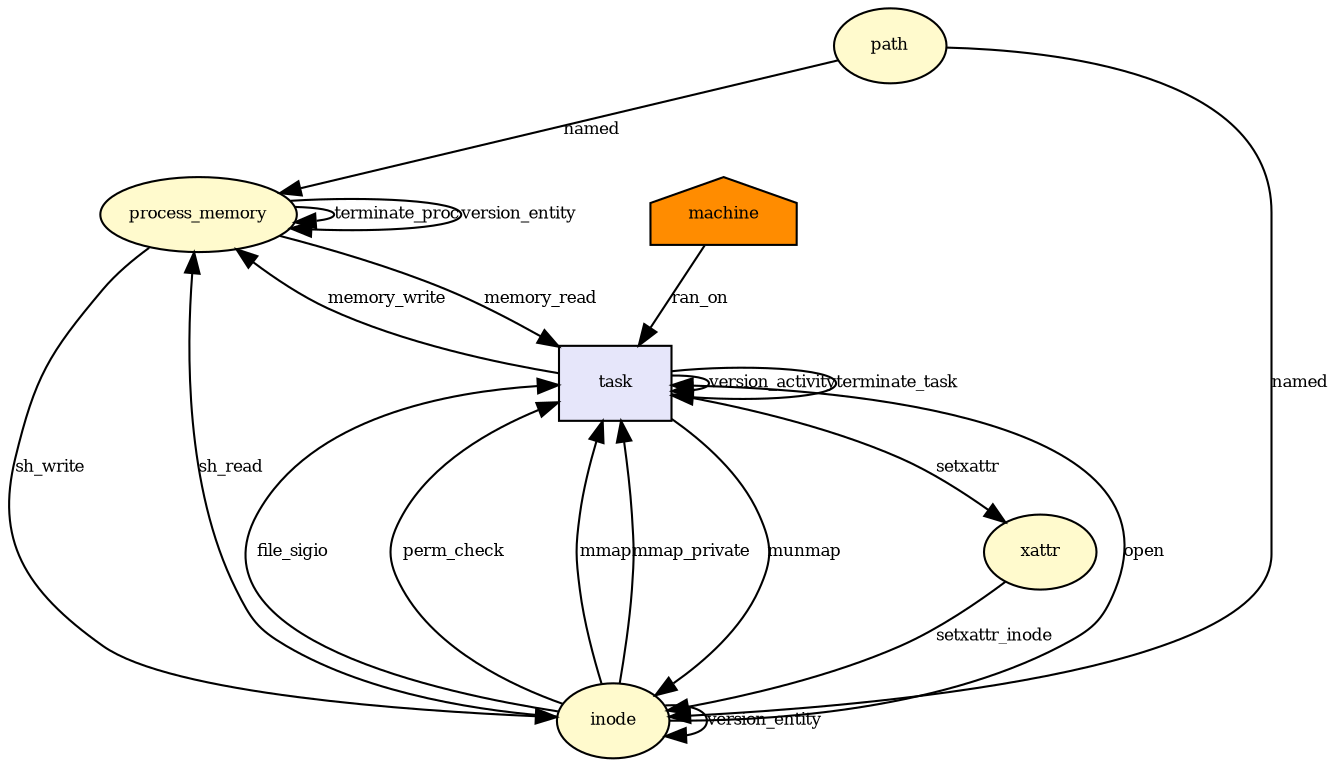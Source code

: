 digraph RGL__DirectedAdjacencyGraph {process_memory[fontsize = 8,label = process_memory,shape = ellipse, fillcolor="#fffacd", style = filled]

process_memory -> process_memory[fontsize = 8,label = terminate_proc]

path[fontsize = 8,label = path,shape = ellipse, fillcolor="#fffacd", style = filled]

path -> process_memory[fontsize = 8,label = named]

machine[fontsize = 8,label = machine,shape = house, fillcolor="#ff8c00", style = filled]

task[fontsize = 8,label = task,shape = rectangle, fillcolor="#e6e6fa", style = filled]

machine -> task[fontsize = 8,label = ran_on]

inode[fontsize = 8,label = inode,shape = ellipse, fillcolor="#fffacd", style = filled]

path -> inode[fontsize = 8,label = named]

inode -> task[fontsize = 8,label = open]

task -> process_memory[fontsize = 8,label = memory_write]

task -> task[fontsize = 8,label = version_activity]

process_memory -> process_memory[fontsize = 8,label = version_entity]

process_memory -> inode[fontsize = 8,label = sh_write]

inode -> inode[fontsize = 8,label = version_entity]

inode -> task[fontsize = 8,label = file_sigio]

inode -> task[fontsize = 8,label = perm_check]

process_memory -> task[fontsize = 8,label = memory_read]

xattr[fontsize = 8,label = xattr,shape = ellipse, fillcolor="#fffacd", style = filled]

task -> xattr[fontsize = 8,label = setxattr]

xattr -> inode[fontsize = 8,label = setxattr_inode]

inode -> task[fontsize = 8,label = mmap]

inode -> task[fontsize = 8,label = mmap_private]

task -> inode[fontsize = 8,label = munmap]

inode -> process_memory[fontsize = 8,label = sh_read]

task -> task[fontsize = 8,label = terminate_task]

}
